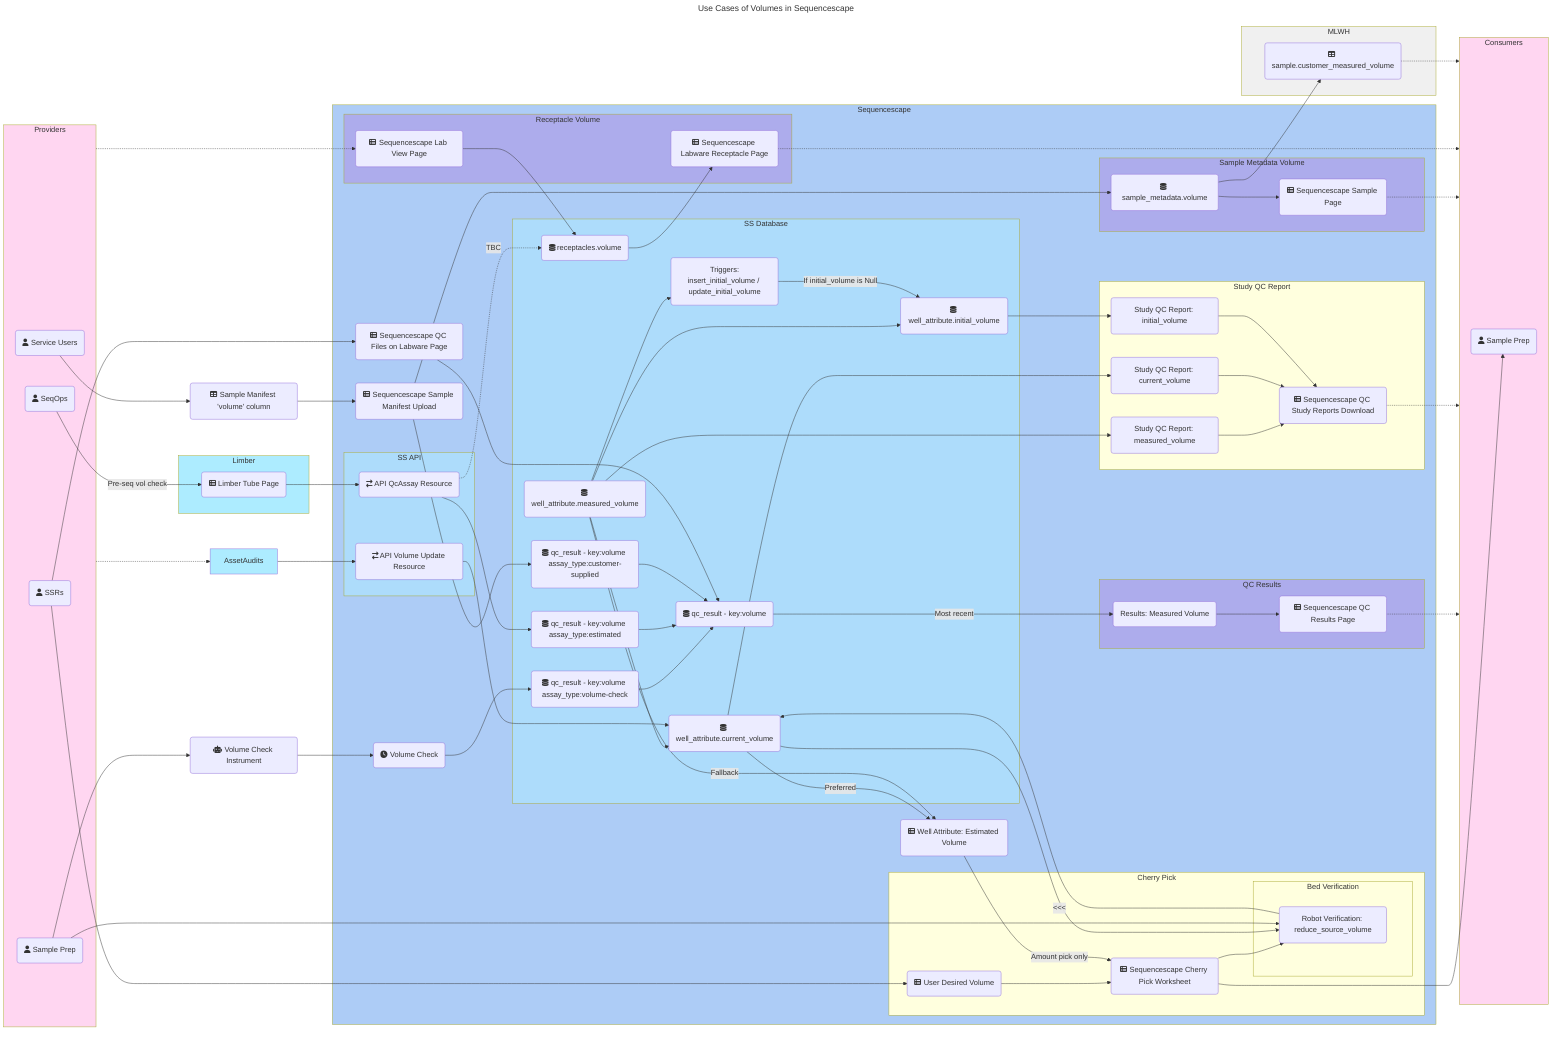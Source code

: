 ---
title: Use Cases of Volumes in Sequencescape
---
%%{ init: { 
    'flowchart': { 'curve': 'curvy' },
    'theme': 'default'
  }
}%%
flowchart LR
    %% Nodes
        %% Users
        User_ServiceUsers(fa:fa-user Service Users)
        User_SeqOps(fa:fa-user SeqOps)
        Provider_SamplePrep(fa:fa-user Sample Prep)
        Consumer_SamplePrep(fa:fa-user Sample Prep)
        User_VolCheckInstr(fa:fa-robot Volume Check Instrument)
        User_SSR(fa:fa-user SSRs)
        %% Interface
        Pg_LB_Tube(fa:fa-table-list Limber Tube Page)
        Pg_SS_CherryPickWorksheet(fa:fa-table-list Sequencescape Cherry Pick Worksheet)
        Pg_SS_LabView(fa:fa-table-list Sequencescape Lab View Page)
        Pg_SS_QcFileLabware(fa:fa-table-list Sequencescape QC Files on Labware Page)
        Pg_SS_QcResults(fa:fa-table-list Sequencescape QC Results Page)
        Pg_SS_QcStudyReports(fa:fa-table-list Sequencescape QC Study Reports Download)
        Pg_SS_Receptacle(fa:fa-table-list Sequencescape Labware Receptacle Page)
        Pg_SS_Sample(fa:fa-table-list Sequencescape Sample Page)
        Pg_SS_SampleManifestUpload(fa:fa-table-list Sequencescape Sample Manifest Upload)
        %% Components
        CP_SS_DesiredVolume(fa:fa-table-list User Desired Volume)
        CP_SS_CronVolumeCheck(fa:fa-clock Volume Check)
        CP_SS_RobotVerfication(Robot Verification: reduce_source_volume)
        CP_SS_WellAttrEstVol(fa:fa-table-list Well Attribute: Estimated Volume)
        CP_SS_QcResults_MeasVol(Results: Measured Volume)
        CP_SS_StudyReports_MeasVol(Study QC Report: measured_volume)
        CP_SS_StudyReports_CurrentVol(Study QC Report: current_volume)
        CP_SS_StudyReports_InitialVol(Study QC Report: initial_volume)
        %% API
        API_SS_QcAssayResource(fa:fa-arrow-right-arrow-left API QcAssay Resource)
        API_SS_VolumeUpdateResource(fa:fa-arrow-right-arrow-left API Volume Update Resource)
        %% Data
        Mn_SampleVolCol(fa:fa-table Sample Manifest 'volume' column)
        DB_SS_TriggerIniVol(fa:fa-trigger Triggers: insert_initial_volume / update_initial_volume)
        DB_SS_ReceptaclesVol(fa:fa-database receptacles.volume)
        DB_SS_SampleMetDatVol(fa:fa-database sample_metadata.volume)
        DB_SS_QcResultVol(fa:fa-database qc_result - key:volume)
        DB_SS_QcResultVolEst(fa:fa-database qc_result - key:volume assay_type:estimated)
        DB_SS_QcResultVolChk(fa:fa-database qc_result - key:volume assay_type:volume-check)
        DB_SS_QcResultVolCusSup(fa:fa-database qc_result - key:volume assay_type:customer-supplied)
        DB_SS_WellAttrIniVol(fa:fa-database well_attribute.initial_volume)
        DB_SS_WellAttrCurrVol(fa:fa-database well_attribute.current_volume)
        DB_SS_WellAttrMeasVol(fa:fa-database well_attribute.measured_volume)
        DB_MLWH_SampleCustMeasVol(fa:fa-table sample.customer_measured_volume)

    %% Groupings of nodes
        subgraph Providers
            User_ServiceUsers
            Provider_SamplePrep
            User_SeqOps
            User_SSR
            %% User_VolCheckInstr
        end
        subgraph Limber
            Pg_LB_Tube
        end
        subgraph Sequencescape
            CP_SS_CronVolumeCheck
            CP_SS_WellAttrEstVol
            Pg_SS_QcFileLabware
            Pg_SS_SampleManifestUpload

            subgraph Graph_SS_SMV["Sample Metadata Volume"]
                DB_SS_SampleMetDatVol
                Pg_SS_Sample
            end
            subgraph Graph_SS_RV["Receptacle Volume"]
                Pg_SS_LabView
                Pg_SS_Receptacle
            end
            subgraph Graph_SS_QC["QC Results"]
                CP_SS_QcResults_MeasVol
                Pg_SS_QcResults
            end
            subgraph Graph_SS_SR["Study QC Report"]
                CP_SS_StudyReports_MeasVol
                CP_SS_StudyReports_CurrentVol
                CP_SS_StudyReports_InitialVol
                Pg_SS_QcStudyReports
            end
            subgraph Graph_SS_CP["Cherry Pick"]
                CP_SS_DesiredVolume
                Pg_SS_CherryPickWorksheet
                subgraph Graph_SS_BedVeri["Bed Verification"]
                    CP_SS_RobotVerfication
                end
            end
            subgraph Graph_SS_DB["SS Database"]
                DB_SS_QcResultVol
                DB_SS_QcResultVolChk --> DB_SS_QcResultVol
                DB_SS_QcResultVolEst --> DB_SS_QcResultVol
                DB_SS_QcResultVolCusSup --> DB_SS_QcResultVol
                DB_SS_WellAttrMeasVol
                DB_SS_WellAttrMeasVol --> DB_SS_WellAttrIniVol
                DB_SS_WellAttrMeasVol --> DB_SS_WellAttrCurrVol
                DB_SS_TriggerIniVol
                DB_SS_WellAttrMeasVol --> DB_SS_TriggerIniVol -- "If initial_volume is Null" --> DB_SS_WellAttrIniVol
                DB_SS_ReceptaclesVol
            end
            subgraph Graph_SS_API["SS API"]
                API_SS_QcAssayResource
                API_SS_VolumeUpdateResource
            end
        end
        subgraph MLWH
            DB_MLWH_SampleCustMeasVol
        end
        subgraph Consumers
            Consumer_SamplePrep
        end

    %% Edge connections between nodes
        User_ServiceUsers --> Mn_SampleVolCol --> Pg_SS_SampleManifestUpload --> DB_SS_SampleMetDatVol & DB_SS_QcResultVolCusSup

        Provider_SamplePrep --> User_VolCheckInstr --> CP_SS_CronVolumeCheck --> DB_SS_QcResultVolChk
        User_SeqOps -- "Pre-seq vol check" --> Pg_LB_Tube

        Pg_LB_Tube --> API_SS_QcAssayResource
        API_SS_QcAssayResource --> DB_SS_QcResultVolEst
        API_SS_QcAssayResource -. TBC .-> DB_SS_ReceptaclesVol

        Providers -.-> AssetAudits --> API_SS_VolumeUpdateResource --> DB_SS_WellAttrCurrVol

        DB_SS_QcResultVol -- Most recent --> CP_SS_QcResults_MeasVol --> Pg_SS_QcResults  -.-> Consumers
        DB_SS_WellAttrCurrVol -- Preferred --> CP_SS_WellAttrEstVol
        DB_SS_WellAttrMeasVol -- Fallback --> CP_SS_WellAttrEstVol

        DB_SS_WellAttrMeasVol --> CP_SS_StudyReports_MeasVol --> Pg_SS_QcStudyReports
        DB_SS_WellAttrCurrVol --> CP_SS_StudyReports_CurrentVol --> Pg_SS_QcStudyReports
        DB_SS_WellAttrIniVol --> CP_SS_StudyReports_InitialVol --> Pg_SS_QcStudyReports
        Pg_SS_QcStudyReports -.-> Consumers

        %% Cherry Pick
        User_SSR --> CP_SS_DesiredVolume --> Pg_SS_CherryPickWorksheet --> Consumer_SamplePrep
        CP_SS_WellAttrEstVol -- Amount pick only --> Pg_SS_CherryPickWorksheet

        Pg_SS_CherryPickWorksheet --> CP_SS_RobotVerfication
        %% Bed Verification
        DB_SS_WellAttrCurrVol --> CP_SS_RobotVerfication -- <<< --> DB_SS_WellAttrCurrVol
        Provider_SamplePrep --> CP_SS_RobotVerfication

        DB_SS_SampleMetDatVol --> Pg_SS_Sample -.-> Consumers
        Providers -.-> Pg_SS_LabView --> DB_SS_ReceptaclesVol --> Pg_SS_Receptacle -.-> Consumers

        DB_SS_SampleMetDatVol --> DB_MLWH_SampleCustMeasVol -.-> Consumers

        User_SSR --> Pg_SS_QcFileLabware --> DB_SS_QcResultVol

    %% Fake links for styling
        Graph_SS_API ~~~~ Graph_SS_DB

    %% Subgraph styling
        classDef Users fill:#FFD6F1;
        classDef Application fill:#adecff;
        classDef Sequencescape fill:#adccf6;
        classDef SequencescapeSub fill:#ADDCFB;
        classDef SequencescapeOrig fill:#ADACEC;
        classDef MLWH fill:#f0f0f0;

        class Providers,Consumers Users;
        class AssetAudits,Limber,MLWH Application;
        class Sequencescape Sequencescape;
        class Graph_SS_API,Graph_SS_DB SequencescapeSub;
        class Graph_SS_SMV,Graph_SS_RV,Graph_SS_QC SequencescapeOrig;
        class MLWH MLWH;